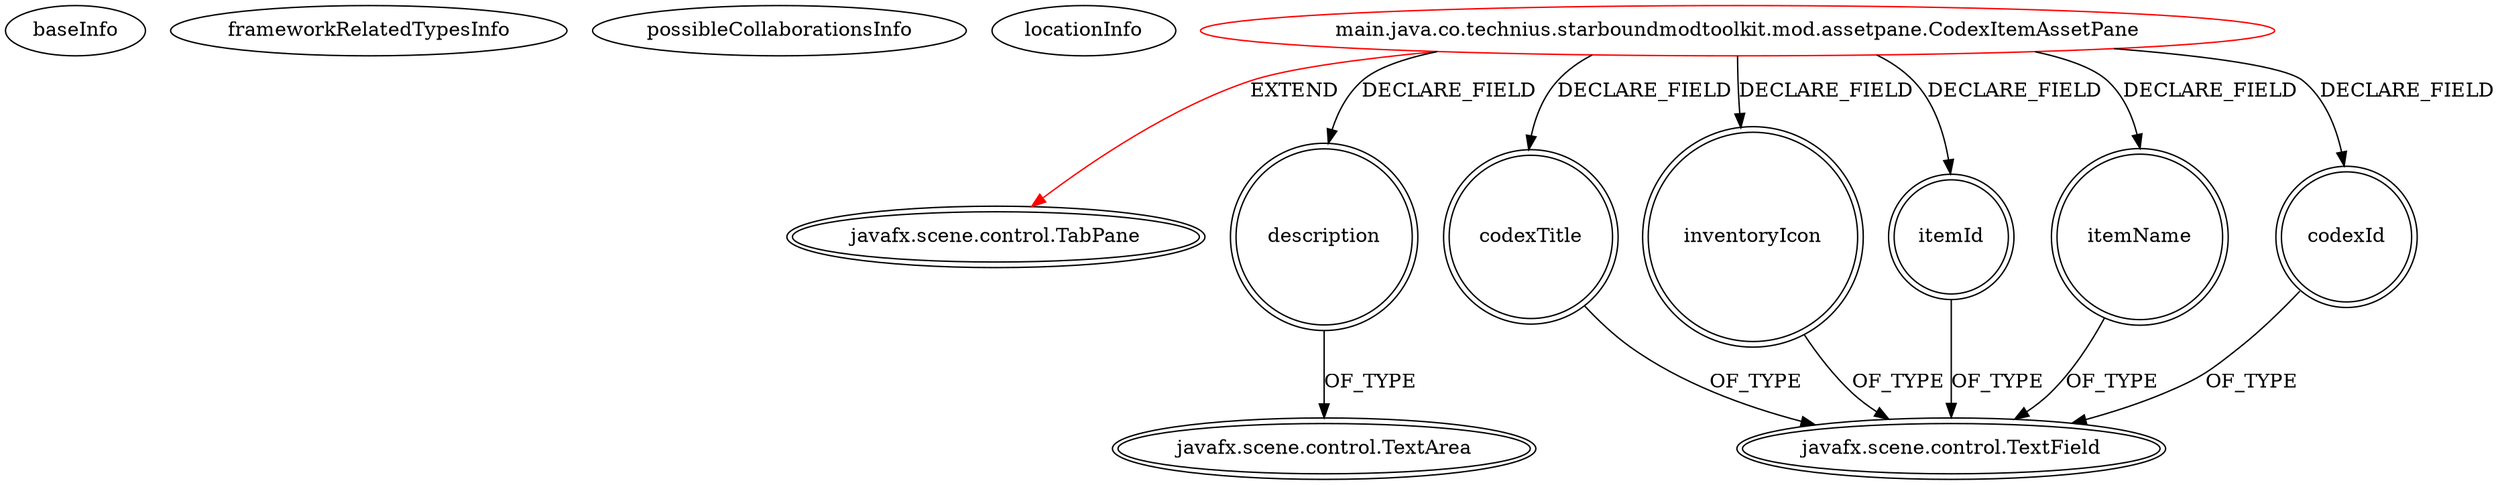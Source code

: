 digraph {
baseInfo[graphId=1438,category="extension_graph",isAnonymous=false,possibleRelation=false]
frameworkRelatedTypesInfo[0="javafx.scene.control.TabPane"]
possibleCollaborationsInfo[]
locationInfo[projectName="Technius-Starbound-Mod-Toolkit",filePath="/Technius-Starbound-Mod-Toolkit/Starbound-Mod-Toolkit-master/src/main/java/co/technius/starboundmodtoolkit/mod/assetpane/CodexItemAssetPane.java",contextSignature="CodexItemAssetPane",graphId="1438"]
0[label="main.java.co.technius.starboundmodtoolkit.mod.assetpane.CodexItemAssetPane",vertexType="ROOT_CLIENT_CLASS_DECLARATION",isFrameworkType=false,color=red]
1[label="javafx.scene.control.TabPane",vertexType="FRAMEWORK_CLASS_TYPE",isFrameworkType=true,peripheries=2]
2[label="codexId",vertexType="FIELD_DECLARATION",isFrameworkType=true,peripheries=2,shape=circle]
3[label="javafx.scene.control.TextField",vertexType="FRAMEWORK_CLASS_TYPE",isFrameworkType=true,peripheries=2]
4[label="codexTitle",vertexType="FIELD_DECLARATION",isFrameworkType=true,peripheries=2,shape=circle]
6[label="description",vertexType="FIELD_DECLARATION",isFrameworkType=true,peripheries=2,shape=circle]
7[label="javafx.scene.control.TextArea",vertexType="FRAMEWORK_CLASS_TYPE",isFrameworkType=true,peripheries=2]
8[label="inventoryIcon",vertexType="FIELD_DECLARATION",isFrameworkType=true,peripheries=2,shape=circle]
10[label="itemId",vertexType="FIELD_DECLARATION",isFrameworkType=true,peripheries=2,shape=circle]
12[label="itemName",vertexType="FIELD_DECLARATION",isFrameworkType=true,peripheries=2,shape=circle]
0->1[label="EXTEND",color=red]
0->2[label="DECLARE_FIELD"]
2->3[label="OF_TYPE"]
0->4[label="DECLARE_FIELD"]
4->3[label="OF_TYPE"]
0->6[label="DECLARE_FIELD"]
6->7[label="OF_TYPE"]
0->8[label="DECLARE_FIELD"]
8->3[label="OF_TYPE"]
0->10[label="DECLARE_FIELD"]
10->3[label="OF_TYPE"]
0->12[label="DECLARE_FIELD"]
12->3[label="OF_TYPE"]
}
